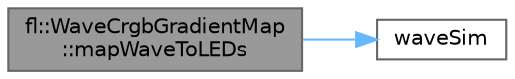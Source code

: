 digraph "fl::WaveCrgbGradientMap::mapWaveToLEDs"
{
 // INTERACTIVE_SVG=YES
 // LATEX_PDF_SIZE
  bgcolor="transparent";
  edge [fontname=Helvetica,fontsize=10,labelfontname=Helvetica,labelfontsize=10];
  node [fontname=Helvetica,fontsize=10,shape=box,height=0.2,width=0.4];
  rankdir="LR";
  Node1 [id="Node000001",label="fl::WaveCrgbGradientMap\l::mapWaveToLEDs",height=0.2,width=0.4,color="gray40", fillcolor="grey60", style="filled", fontcolor="black",tooltip=" "];
  Node1 -> Node2 [id="edge1_Node000001_Node000002",color="steelblue1",style="solid",tooltip=" "];
  Node2 [id="Node000002",label="waveSim",height=0.2,width=0.4,color="grey40", fillcolor="white", style="filled",URL="$d8/d78/examples_2_wave_2wave_8h_a9c1ab94b23da54893875c5b6de8b8f3c.html#a9c1ab94b23da54893875c5b6de8b8f3c",tooltip=" "];
}
